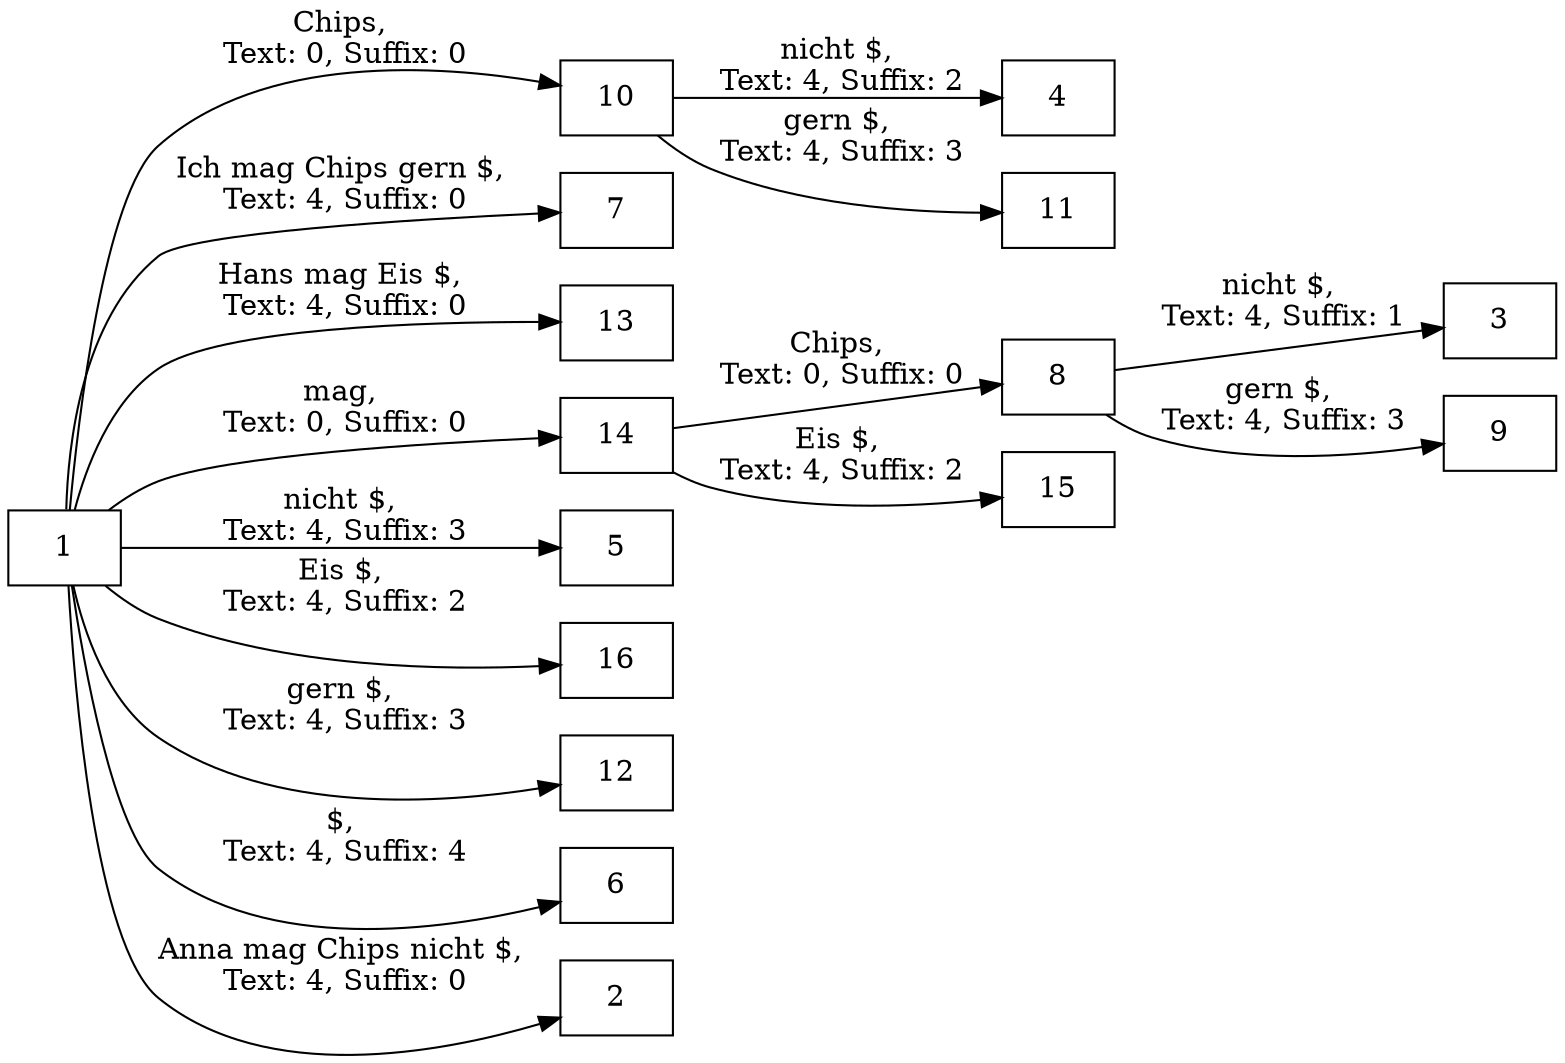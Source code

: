 /* this is a generated dot file: www.graphviz.org */
digraph suffixtree {
	rankdir=LR
node[shape=box]			1->10
		[label="Chips,\n Text: 0, Suffix: 0"];
			10->4
			[label="nicht $,\n Text: 4, Suffix: 2"];
			10->11
			[label="gern $,\n Text: 4, Suffix: 3"];
		1->7
		[label="Ich mag Chips gern $,\n Text: 4, Suffix: 0"];
		1->13
		[label="Hans mag Eis $,\n Text: 4, Suffix: 0"];
		1->14
		[label="mag,\n Text: 0, Suffix: 0"];
			14->8
			[label="Chips,\n Text: 0, Suffix: 0"];
				8->3
				[label="nicht $,\n Text: 4, Suffix: 1"];
				8->9
				[label="gern $,\n Text: 4, Suffix: 3"];
			14->15
			[label="Eis $,\n Text: 4, Suffix: 2"];
		1->5
		[label="nicht $,\n Text: 4, Suffix: 3"];
		1->16
		[label="Eis $,\n Text: 4, Suffix: 2"];
		1->12
		[label="gern $,\n Text: 4, Suffix: 3"];
		1->6
		[label="$,\n Text: 4, Suffix: 4"];
		1->2
		[label="Anna mag Chips nicht $,\n Text: 4, Suffix: 0"];
}